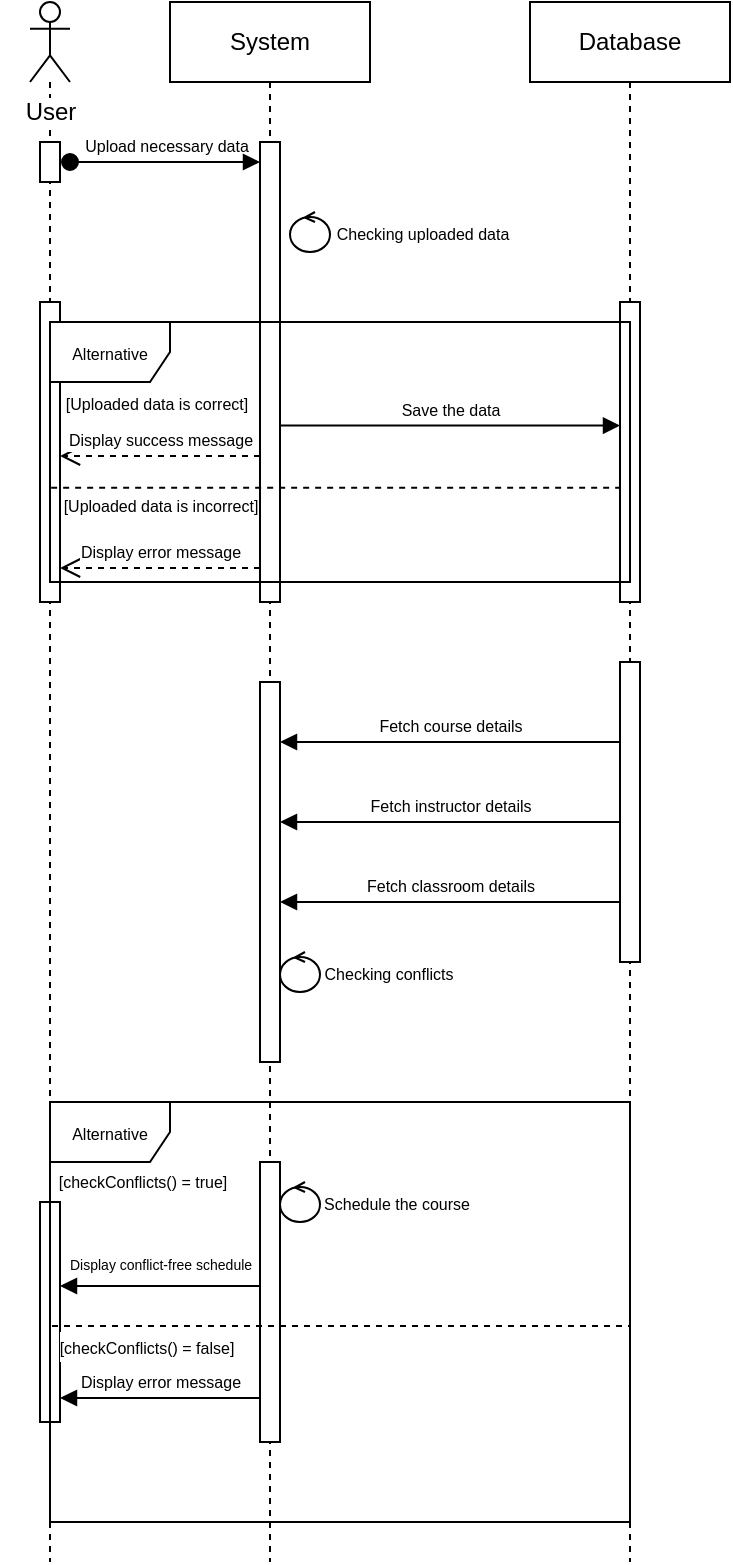 <mxfile version="22.1.2" type="device">
  <diagram name="Page-1" id="2YBvvXClWsGukQMizWep">
    <mxGraphModel dx="2058" dy="1188" grid="1" gridSize="10" guides="1" tooltips="1" connect="1" arrows="1" fold="1" page="1" pageScale="1" pageWidth="850" pageHeight="1100" math="0" shadow="0">
      <root>
        <mxCell id="0" />
        <mxCell id="1" parent="0" />
        <mxCell id="aM9ryv3xv72pqoxQDRHE-1" value="System" style="shape=umlLifeline;perimeter=lifelinePerimeter;whiteSpace=wrap;html=1;container=0;dropTarget=0;collapsible=0;recursiveResize=0;outlineConnect=0;portConstraint=eastwest;newEdgeStyle={&quot;edgeStyle&quot;:&quot;elbowEdgeStyle&quot;,&quot;elbow&quot;:&quot;vertical&quot;,&quot;curved&quot;:0,&quot;rounded&quot;:0};" parent="1" vertex="1">
          <mxGeometry x="110" y="40" width="100" height="780" as="geometry" />
        </mxCell>
        <mxCell id="aM9ryv3xv72pqoxQDRHE-2" value="" style="html=1;points=[];perimeter=orthogonalPerimeter;outlineConnect=0;targetShapes=umlLifeline;portConstraint=eastwest;newEdgeStyle={&quot;edgeStyle&quot;:&quot;elbowEdgeStyle&quot;,&quot;elbow&quot;:&quot;vertical&quot;,&quot;curved&quot;:0,&quot;rounded&quot;:0};" parent="aM9ryv3xv72pqoxQDRHE-1" vertex="1">
          <mxGeometry x="45" y="70" width="10" height="230" as="geometry" />
        </mxCell>
        <mxCell id="ShONzFAMttrnNPg3EB9--27" value="" style="html=1;points=[[0,0,0,0,5],[0,1,0,0,-5],[1,0,0,0,5],[1,1,0,0,-5]];perimeter=orthogonalPerimeter;outlineConnect=0;targetShapes=umlLifeline;portConstraint=eastwest;newEdgeStyle={&quot;curved&quot;:0,&quot;rounded&quot;:0};" parent="aM9ryv3xv72pqoxQDRHE-1" vertex="1">
          <mxGeometry x="45" y="340" width="10" height="190" as="geometry" />
        </mxCell>
        <mxCell id="ShONzFAMttrnNPg3EB9--29" value="" style="html=1;points=[[0,0,0,0,5],[0,1,0,0,-5],[1,0,0,0,5],[1,1,0,0,-5]];perimeter=orthogonalPerimeter;outlineConnect=0;targetShapes=umlLifeline;portConstraint=eastwest;newEdgeStyle={&quot;curved&quot;:0,&quot;rounded&quot;:0};labelBackgroundColor=none;" parent="aM9ryv3xv72pqoxQDRHE-1" vertex="1">
          <mxGeometry x="45" y="580" width="10" height="140" as="geometry" />
        </mxCell>
        <mxCell id="aM9ryv3xv72pqoxQDRHE-5" value="Database" style="shape=umlLifeline;perimeter=lifelinePerimeter;whiteSpace=wrap;html=1;container=0;dropTarget=0;collapsible=0;recursiveResize=0;outlineConnect=0;portConstraint=eastwest;newEdgeStyle={&quot;edgeStyle&quot;:&quot;elbowEdgeStyle&quot;,&quot;elbow&quot;:&quot;vertical&quot;,&quot;curved&quot;:0,&quot;rounded&quot;:0};" parent="1" vertex="1">
          <mxGeometry x="290" y="40" width="100" height="780" as="geometry" />
        </mxCell>
        <mxCell id="aM9ryv3xv72pqoxQDRHE-6" value="" style="html=1;points=[];perimeter=orthogonalPerimeter;outlineConnect=0;targetShapes=umlLifeline;portConstraint=eastwest;newEdgeStyle={&quot;edgeStyle&quot;:&quot;elbowEdgeStyle&quot;,&quot;elbow&quot;:&quot;vertical&quot;,&quot;curved&quot;:0,&quot;rounded&quot;:0};" parent="aM9ryv3xv72pqoxQDRHE-5" vertex="1">
          <mxGeometry x="45" y="150" width="10" height="150" as="geometry" />
        </mxCell>
        <mxCell id="ShONzFAMttrnNPg3EB9--21" value="" style="html=1;points=[[0,0,0,0,5],[0,1,0,0,-5],[1,0,0,0,5],[1,1,0,0,-5]];perimeter=orthogonalPerimeter;outlineConnect=0;targetShapes=umlLifeline;portConstraint=eastwest;newEdgeStyle={&quot;curved&quot;:0,&quot;rounded&quot;:0};" parent="aM9ryv3xv72pqoxQDRHE-5" vertex="1">
          <mxGeometry x="45" y="330" width="10" height="150" as="geometry" />
        </mxCell>
        <mxCell id="aM9ryv3xv72pqoxQDRHE-8" value="&lt;font style=&quot;font-size: 8px;&quot;&gt;Display error message&lt;/font&gt;" style="html=1;verticalAlign=bottom;endArrow=open;dashed=1;endSize=8;edgeStyle=elbowEdgeStyle;elbow=vertical;curved=0;rounded=0;" parent="1" edge="1">
          <mxGeometry relative="1" as="geometry">
            <mxPoint x="55" y="323" as="targetPoint" />
            <Array as="points">
              <mxPoint x="150" y="323" />
            </Array>
            <mxPoint x="155" y="323" as="sourcePoint" />
          </mxGeometry>
        </mxCell>
        <mxCell id="aM9ryv3xv72pqoxQDRHE-9" value="&lt;font style=&quot;font-size: 8px;&quot;&gt;Fetch course details&lt;/font&gt;" style="html=1;verticalAlign=bottom;endArrow=block;edgeStyle=elbowEdgeStyle;elbow=vertical;curved=0;rounded=0;" parent="1" source="ShONzFAMttrnNPg3EB9--21" target="ShONzFAMttrnNPg3EB9--27" edge="1">
          <mxGeometry relative="1" as="geometry">
            <mxPoint x="325" y="410" as="sourcePoint" />
            <Array as="points">
              <mxPoint x="270" y="410" />
              <mxPoint x="285" y="370" />
            </Array>
            <mxPoint x="170" y="410" as="targetPoint" />
          </mxGeometry>
        </mxCell>
        <mxCell id="aM9ryv3xv72pqoxQDRHE-3" value="&lt;font style=&quot;font-size: 8px;&quot;&gt;Upload&amp;nbsp;necessary data&lt;/font&gt;" style="html=1;verticalAlign=bottom;startArrow=oval;endArrow=block;startSize=8;edgeStyle=elbowEdgeStyle;elbow=vertical;curved=0;rounded=0;labelBackgroundColor=none;" parent="1" edge="1">
          <mxGeometry x="-0.003" relative="1" as="geometry">
            <mxPoint x="60" y="120" as="sourcePoint" />
            <mxPoint x="155" y="120" as="targetPoint" />
            <Array as="points">
              <mxPoint x="80" y="120" />
            </Array>
            <mxPoint as="offset" />
          </mxGeometry>
        </mxCell>
        <mxCell id="ShONzFAMttrnNPg3EB9--7" value="" style="shape=umlLifeline;perimeter=lifelinePerimeter;whiteSpace=wrap;html=1;container=1;dropTarget=0;collapsible=0;recursiveResize=0;outlineConnect=0;portConstraint=eastwest;newEdgeStyle={&quot;curved&quot;:0,&quot;rounded&quot;:0};participant=umlActor;" parent="1" vertex="1">
          <mxGeometry x="40" y="40" width="20" height="780" as="geometry" />
        </mxCell>
        <mxCell id="ShONzFAMttrnNPg3EB9--15" value="" style="html=1;points=[[0,0,0,0,5],[0,1,0,0,-5],[1,0,0,0,5],[1,1,0,0,-5]];perimeter=orthogonalPerimeter;outlineConnect=0;targetShapes=umlLifeline;portConstraint=eastwest;newEdgeStyle={&quot;curved&quot;:0,&quot;rounded&quot;:0};" parent="ShONzFAMttrnNPg3EB9--7" vertex="1">
          <mxGeometry x="5" y="150" width="10" height="150" as="geometry" />
        </mxCell>
        <mxCell id="ShONzFAMttrnNPg3EB9--41" value="" style="html=1;points=[[0,0,0,0,5],[0,1,0,0,-5],[1,0,0,0,5],[1,1,0,0,-5]];perimeter=orthogonalPerimeter;outlineConnect=0;targetShapes=umlLifeline;portConstraint=eastwest;newEdgeStyle={&quot;curved&quot;:0,&quot;rounded&quot;:0};" parent="ShONzFAMttrnNPg3EB9--7" vertex="1">
          <mxGeometry x="5" y="600" width="10" height="110" as="geometry" />
        </mxCell>
        <mxCell id="ShONzFAMttrnNPg3EB9--45" value="" style="html=1;points=[[0,0,0,0,5],[0,1,0,0,-5],[1,0,0,0,5],[1,1,0,0,-5]];perimeter=orthogonalPerimeter;outlineConnect=0;targetShapes=umlLifeline;portConstraint=eastwest;newEdgeStyle={&quot;curved&quot;:0,&quot;rounded&quot;:0};" parent="ShONzFAMttrnNPg3EB9--7" vertex="1">
          <mxGeometry x="5" y="70" width="10" height="20" as="geometry" />
        </mxCell>
        <mxCell id="ShONzFAMttrnNPg3EB9--8" value="&lt;span style=&quot;font-size: 8px;&quot;&gt;Alternative&lt;/span&gt;" style="shape=umlFrame;whiteSpace=wrap;html=1;pointerEvents=0;labelBackgroundColor=none;" parent="1" vertex="1">
          <mxGeometry x="50" y="200" width="290" height="130" as="geometry" />
        </mxCell>
        <mxCell id="ShONzFAMttrnNPg3EB9--9" value="" style="group" parent="1" vertex="1" connectable="0">
          <mxGeometry x="170" y="140" width="121" height="30" as="geometry" />
        </mxCell>
        <mxCell id="ShONzFAMttrnNPg3EB9--3" value="" style="shape=umlLifeline;perimeter=lifelinePerimeter;whiteSpace=wrap;html=1;container=1;dropTarget=0;collapsible=0;recursiveResize=0;outlineConnect=0;portConstraint=eastwest;newEdgeStyle={&quot;curved&quot;:0,&quot;rounded&quot;:0};participant=umlControl;" parent="ShONzFAMttrnNPg3EB9--9" vertex="1">
          <mxGeometry y="5" width="20" height="20" as="geometry" />
        </mxCell>
        <mxCell id="ShONzFAMttrnNPg3EB9--4" value="&lt;font style=&quot;font-size: 8px;&quot;&gt;Checking uploaded data&lt;/font&gt;" style="text;html=1;align=center;verticalAlign=middle;resizable=0;points=[];autosize=1;strokeColor=none;fillColor=none;fontSize=10;" parent="ShONzFAMttrnNPg3EB9--9" vertex="1">
          <mxGeometry x="11" width="110" height="30" as="geometry" />
        </mxCell>
        <mxCell id="ShONzFAMttrnNPg3EB9--10" value="User" style="text;html=1;align=center;verticalAlign=middle;resizable=0;points=[];autosize=1;strokeColor=none;fillColor=none;labelBackgroundColor=default;" parent="1" vertex="1">
          <mxGeometry x="25" y="80" width="50" height="30" as="geometry" />
        </mxCell>
        <mxCell id="ShONzFAMttrnNPg3EB9--12" value="&lt;font style=&quot;font-size: 8px;&quot;&gt;[Uploaded data is correct]&lt;/font&gt;" style="text;html=1;align=center;verticalAlign=middle;resizable=0;points=[];autosize=1;strokeColor=none;fillColor=none;labelBackgroundColor=default;" parent="1" vertex="1">
          <mxGeometry x="48" y="225" width="110" height="30" as="geometry" />
        </mxCell>
        <mxCell id="ShONzFAMttrnNPg3EB9--13" value="&lt;font style=&quot;font-size: 8px;&quot;&gt;[Uploaded data is incorrect]&lt;/font&gt;" style="text;html=1;align=center;verticalAlign=middle;resizable=0;points=[];autosize=1;strokeColor=none;fillColor=none;labelBackgroundColor=default;" parent="1" vertex="1">
          <mxGeometry x="45" y="276" width="120" height="30" as="geometry" />
        </mxCell>
        <mxCell id="ShONzFAMttrnNPg3EB9--16" value="&lt;span style=&quot;font-size: 8px;&quot;&gt;Save the data&lt;/span&gt;" style="html=1;verticalAlign=bottom;endArrow=block;edgeStyle=elbowEdgeStyle;elbow=vertical;curved=0;rounded=0;" parent="1" edge="1">
          <mxGeometry relative="1" as="geometry">
            <mxPoint x="165" y="251.76" as="sourcePoint" />
            <Array as="points">
              <mxPoint x="285" y="251.76" />
            </Array>
            <mxPoint x="335" y="251.76" as="targetPoint" />
          </mxGeometry>
        </mxCell>
        <mxCell id="ShONzFAMttrnNPg3EB9--17" value="" style="endArrow=none;dashed=1;html=1;rounded=0;exitX=0.002;exitY=0.445;exitDx=0;exitDy=0;exitPerimeter=0;" parent="1" edge="1">
          <mxGeometry width="50" height="50" relative="1" as="geometry">
            <mxPoint x="50.58" y="282.85" as="sourcePoint" />
            <mxPoint x="335" y="282.85" as="targetPoint" />
          </mxGeometry>
        </mxCell>
        <mxCell id="ShONzFAMttrnNPg3EB9--19" value="&lt;font style=&quot;font-size: 8px;&quot;&gt;Display success message&lt;/font&gt;" style="html=1;verticalAlign=bottom;endArrow=open;dashed=1;endSize=8;edgeStyle=elbowEdgeStyle;elbow=vertical;curved=0;rounded=0;" parent="1" edge="1">
          <mxGeometry relative="1" as="geometry">
            <mxPoint x="55" y="267" as="targetPoint" />
            <Array as="points">
              <mxPoint x="150" y="267" />
            </Array>
            <mxPoint x="155" y="267" as="sourcePoint" />
          </mxGeometry>
        </mxCell>
        <mxCell id="ShONzFAMttrnNPg3EB9--22" value="&lt;font style=&quot;font-size: 8px;&quot;&gt;Fetch instructor details&lt;/font&gt;" style="html=1;verticalAlign=bottom;endArrow=block;edgeStyle=elbowEdgeStyle;elbow=vertical;curved=0;rounded=0;" parent="1" source="ShONzFAMttrnNPg3EB9--21" target="ShONzFAMttrnNPg3EB9--27" edge="1">
          <mxGeometry relative="1" as="geometry">
            <mxPoint x="325" y="450" as="sourcePoint" />
            <Array as="points">
              <mxPoint x="260" y="450" />
              <mxPoint x="275" y="410" />
            </Array>
            <mxPoint x="170" y="450" as="targetPoint" />
          </mxGeometry>
        </mxCell>
        <mxCell id="ShONzFAMttrnNPg3EB9--23" value="&lt;font style=&quot;font-size: 8px;&quot;&gt;Fetch classroom details&lt;/font&gt;" style="html=1;verticalAlign=bottom;endArrow=block;edgeStyle=elbowEdgeStyle;elbow=vertical;curved=0;rounded=0;" parent="1" source="ShONzFAMttrnNPg3EB9--21" target="ShONzFAMttrnNPg3EB9--27" edge="1">
          <mxGeometry x="0.003" relative="1" as="geometry">
            <mxPoint x="330" y="490" as="sourcePoint" />
            <Array as="points">
              <mxPoint x="245" y="490" />
              <mxPoint x="260" y="450" />
            </Array>
            <mxPoint x="170" y="490" as="targetPoint" />
            <mxPoint as="offset" />
          </mxGeometry>
        </mxCell>
        <mxCell id="ShONzFAMttrnNPg3EB9--25" value="" style="shape=umlLifeline;perimeter=lifelinePerimeter;whiteSpace=wrap;html=1;container=1;dropTarget=0;collapsible=0;recursiveResize=0;outlineConnect=0;portConstraint=eastwest;newEdgeStyle={&quot;curved&quot;:0,&quot;rounded&quot;:0};participant=umlControl;" parent="1" vertex="1">
          <mxGeometry x="165" y="515" width="20" height="20" as="geometry" />
        </mxCell>
        <mxCell id="ShONzFAMttrnNPg3EB9--26" value="&lt;font style=&quot;font-size: 8px;&quot;&gt;Checking conflicts&lt;/font&gt;" style="text;html=1;align=center;verticalAlign=middle;resizable=0;points=[];autosize=1;strokeColor=none;fillColor=none;fontSize=10;" parent="1" vertex="1">
          <mxGeometry x="174" y="510" width="90" height="30" as="geometry" />
        </mxCell>
        <mxCell id="ShONzFAMttrnNPg3EB9--28" value="&lt;span style=&quot;font-size: 8px;&quot;&gt;Alternative&lt;/span&gt;" style="shape=umlFrame;whiteSpace=wrap;html=1;pointerEvents=0;labelBackgroundColor=none;" parent="1" vertex="1">
          <mxGeometry x="50" y="590" width="290" height="210" as="geometry" />
        </mxCell>
        <mxCell id="ShONzFAMttrnNPg3EB9--30" value="" style="endArrow=none;dashed=1;html=1;rounded=0;exitX=0.002;exitY=0.445;exitDx=0;exitDy=0;exitPerimeter=0;" parent="1" edge="1">
          <mxGeometry width="50" height="50" relative="1" as="geometry">
            <mxPoint x="51.0" y="702" as="sourcePoint" />
            <mxPoint x="339.5" y="702" as="targetPoint" />
          </mxGeometry>
        </mxCell>
        <mxCell id="ShONzFAMttrnNPg3EB9--32" value="&lt;font style=&quot;font-size: 8px;&quot;&gt;[checkConflicts() = true]&lt;/font&gt;" style="text;html=1;align=center;verticalAlign=middle;resizable=0;points=[];autosize=1;strokeColor=none;fillColor=none;labelBackgroundColor=default;" parent="1" vertex="1">
          <mxGeometry x="41" y="614" width="110" height="30" as="geometry" />
        </mxCell>
        <mxCell id="ShONzFAMttrnNPg3EB9--33" value="&lt;font style=&quot;font-size: 8px;&quot;&gt;[checkConflicts() = false]&lt;/font&gt;" style="text;html=1;align=center;verticalAlign=middle;resizable=0;points=[];autosize=1;strokeColor=none;fillColor=none;labelBackgroundColor=default;" parent="1" vertex="1">
          <mxGeometry x="43" y="697" width="110" height="30" as="geometry" />
        </mxCell>
        <mxCell id="ShONzFAMttrnNPg3EB9--36" value="" style="shape=umlLifeline;perimeter=lifelinePerimeter;whiteSpace=wrap;html=1;container=1;dropTarget=0;collapsible=0;recursiveResize=0;outlineConnect=0;portConstraint=eastwest;newEdgeStyle={&quot;curved&quot;:0,&quot;rounded&quot;:0};participant=umlControl;" parent="1" vertex="1">
          <mxGeometry x="165" y="630" width="20" height="20" as="geometry" />
        </mxCell>
        <mxCell id="ShONzFAMttrnNPg3EB9--38" value="&lt;span style=&quot;font-size: 8px;&quot;&gt;Schedule the course&lt;/span&gt;" style="text;html=1;align=center;verticalAlign=middle;resizable=0;points=[];autosize=1;strokeColor=none;fillColor=none;fontSize=10;" parent="1" vertex="1">
          <mxGeometry x="173" y="625" width="100" height="30" as="geometry" />
        </mxCell>
        <mxCell id="ShONzFAMttrnNPg3EB9--40" value="&lt;span style=&quot;font-size: 8px;&quot;&gt;Display error message&lt;/span&gt;" style="html=1;verticalAlign=bottom;endArrow=block;edgeStyle=elbowEdgeStyle;elbow=vertical;curved=0;rounded=0;" parent="1" edge="1">
          <mxGeometry relative="1" as="geometry">
            <mxPoint x="155" y="738" as="sourcePoint" />
            <Array as="points">
              <mxPoint x="150" y="738" />
              <mxPoint x="195" y="698" />
            </Array>
            <mxPoint x="55" y="738" as="targetPoint" />
          </mxGeometry>
        </mxCell>
        <mxCell id="ShONzFAMttrnNPg3EB9--43" value="" style="html=1;verticalAlign=bottom;endArrow=block;edgeStyle=elbowEdgeStyle;elbow=vertical;curved=0;rounded=0;" parent="1" edge="1">
          <mxGeometry x="-0.1" y="-2" relative="1" as="geometry">
            <mxPoint x="155" y="682" as="sourcePoint" />
            <Array as="points">
              <mxPoint x="150" y="682" />
              <mxPoint x="195" y="642" />
            </Array>
            <mxPoint x="55" y="682" as="targetPoint" />
            <mxPoint as="offset" />
          </mxGeometry>
        </mxCell>
        <mxCell id="ShONzFAMttrnNPg3EB9--44" value="&lt;font style=&quot;font-size: 7px;&quot;&gt;Display conflict-free schedule&amp;nbsp;&lt;/font&gt;" style="text;html=1;align=center;verticalAlign=middle;resizable=0;points=[];autosize=1;strokeColor=none;fillColor=none;" parent="1" vertex="1">
          <mxGeometry x="46" y="655" width="120" height="30" as="geometry" />
        </mxCell>
      </root>
    </mxGraphModel>
  </diagram>
</mxfile>
